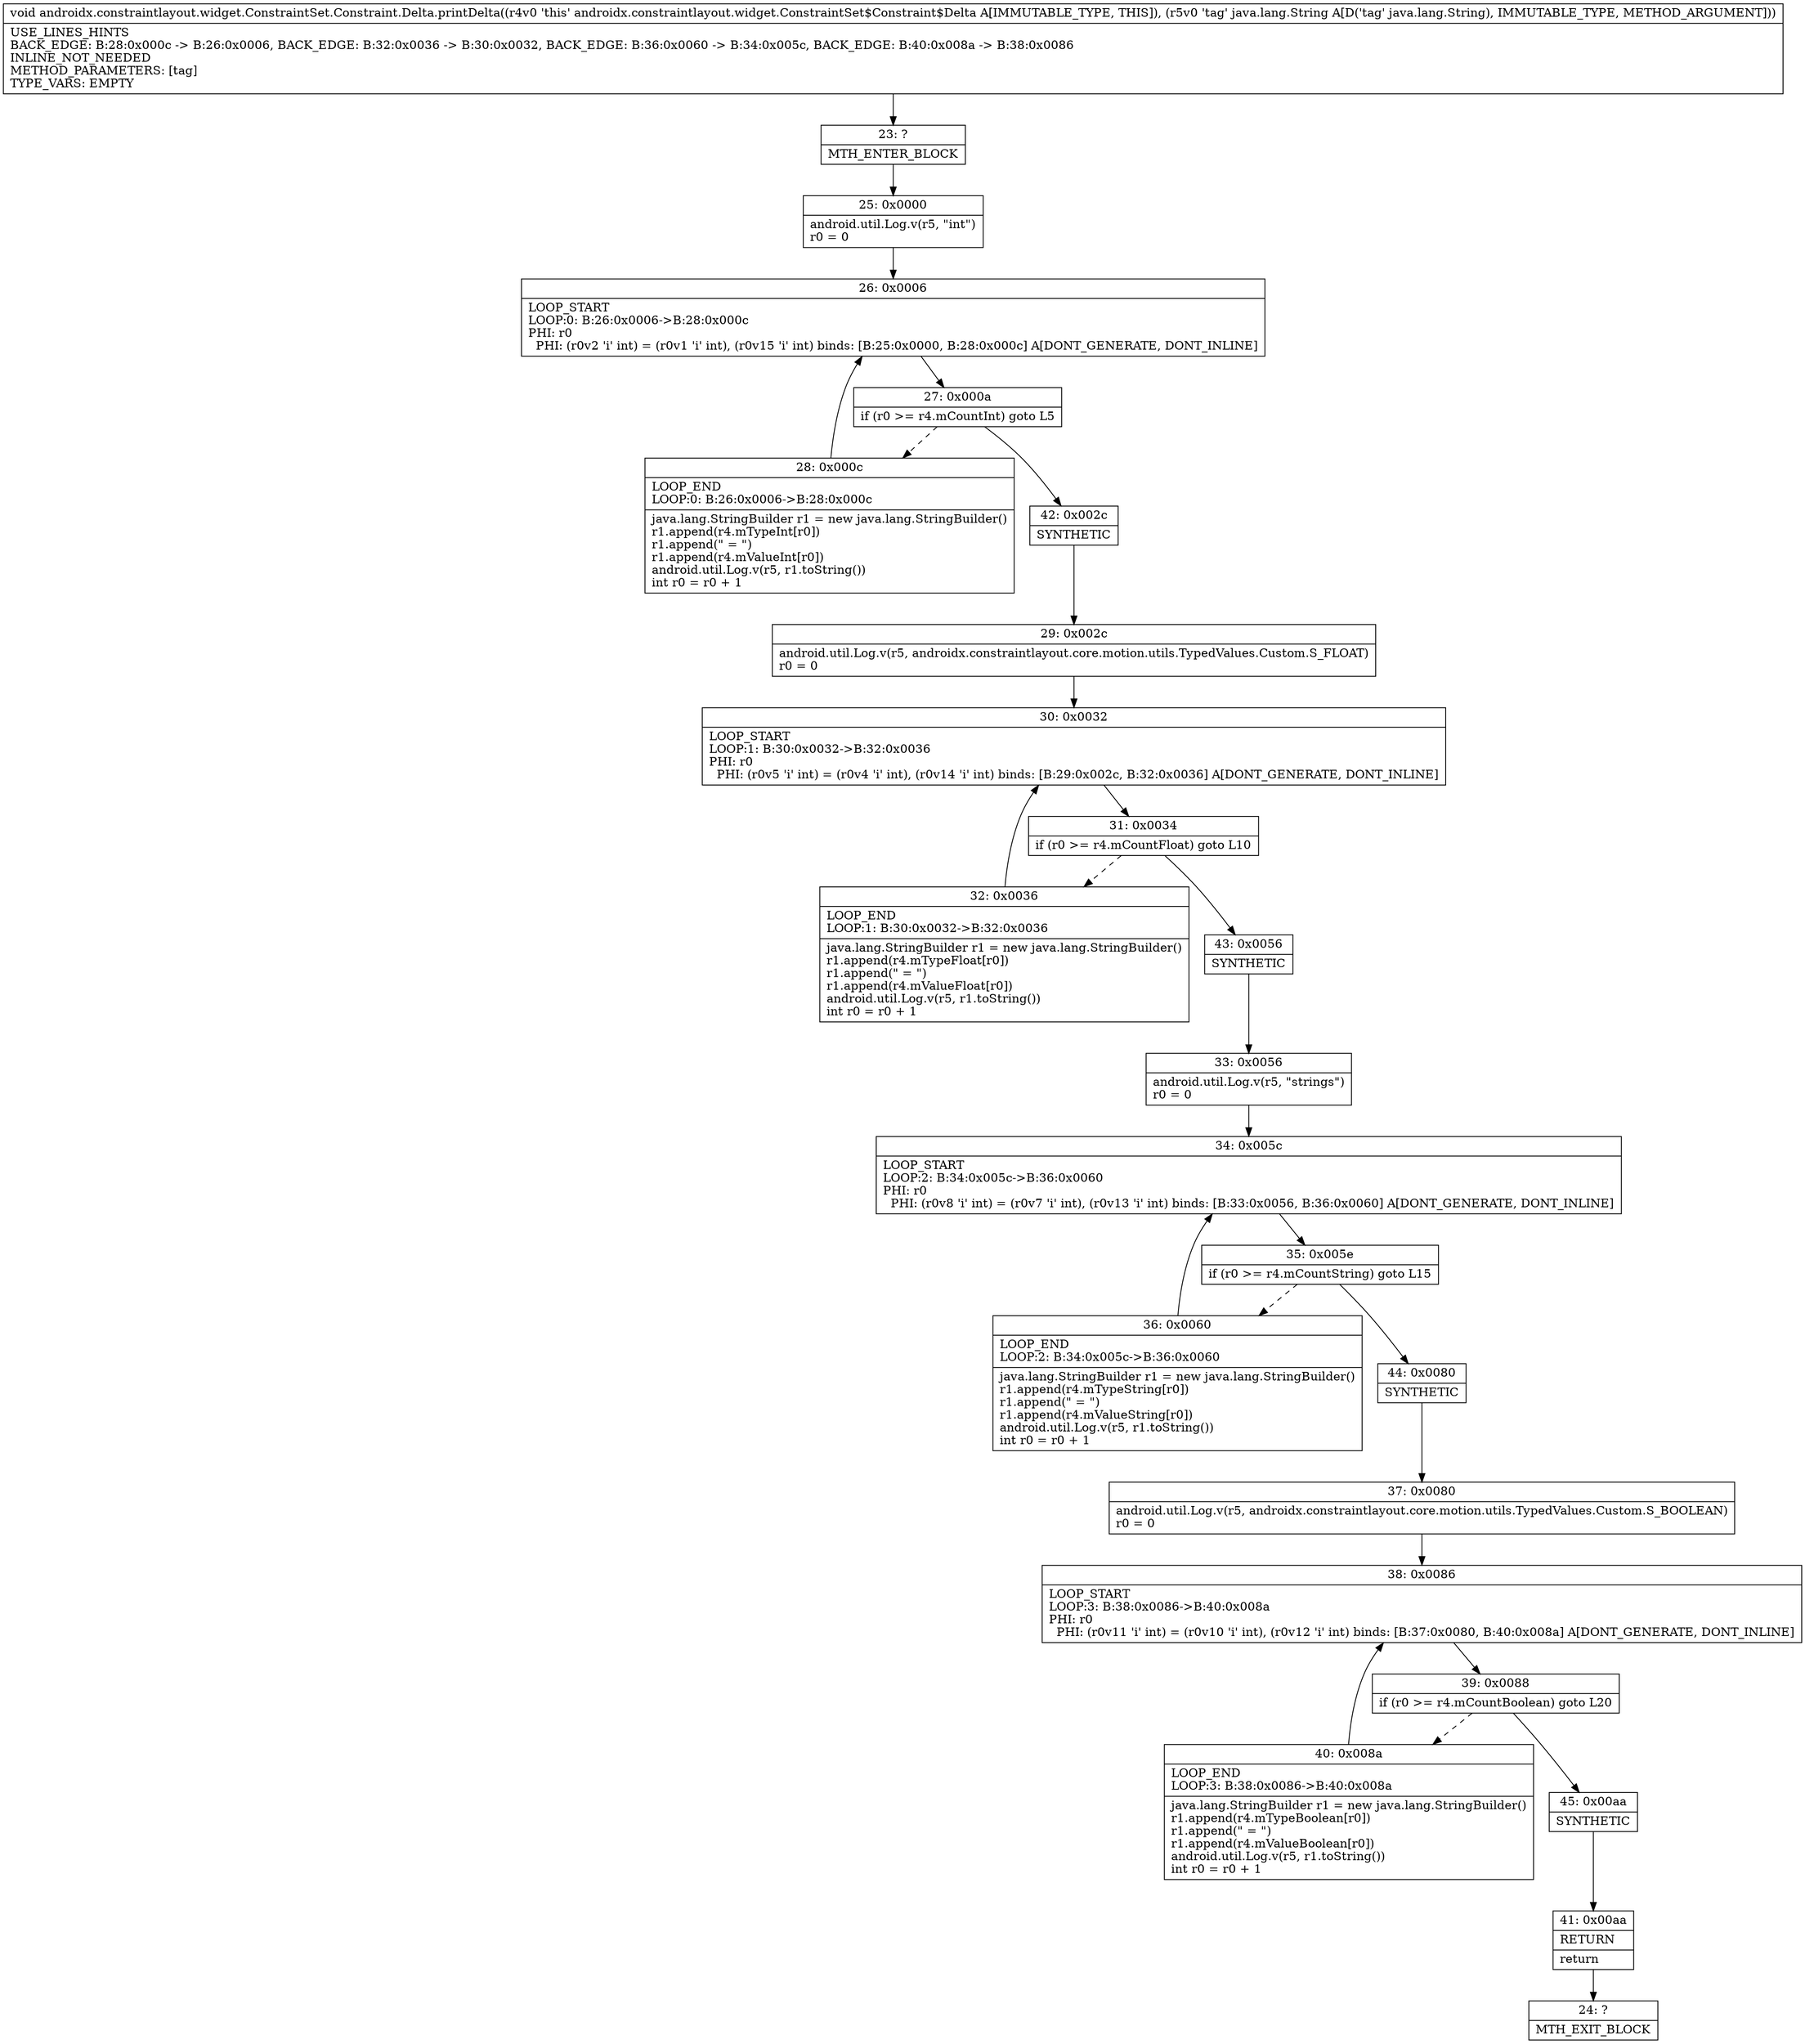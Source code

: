 digraph "CFG forandroidx.constraintlayout.widget.ConstraintSet.Constraint.Delta.printDelta(Ljava\/lang\/String;)V" {
Node_23 [shape=record,label="{23\:\ ?|MTH_ENTER_BLOCK\l}"];
Node_25 [shape=record,label="{25\:\ 0x0000|android.util.Log.v(r5, \"int\")\lr0 = 0\l}"];
Node_26 [shape=record,label="{26\:\ 0x0006|LOOP_START\lLOOP:0: B:26:0x0006\-\>B:28:0x000c\lPHI: r0 \l  PHI: (r0v2 'i' int) = (r0v1 'i' int), (r0v15 'i' int) binds: [B:25:0x0000, B:28:0x000c] A[DONT_GENERATE, DONT_INLINE]\l}"];
Node_27 [shape=record,label="{27\:\ 0x000a|if (r0 \>= r4.mCountInt) goto L5\l}"];
Node_28 [shape=record,label="{28\:\ 0x000c|LOOP_END\lLOOP:0: B:26:0x0006\-\>B:28:0x000c\l|java.lang.StringBuilder r1 = new java.lang.StringBuilder()\lr1.append(r4.mTypeInt[r0])\lr1.append(\" = \")\lr1.append(r4.mValueInt[r0])\landroid.util.Log.v(r5, r1.toString())\lint r0 = r0 + 1\l}"];
Node_42 [shape=record,label="{42\:\ 0x002c|SYNTHETIC\l}"];
Node_29 [shape=record,label="{29\:\ 0x002c|android.util.Log.v(r5, androidx.constraintlayout.core.motion.utils.TypedValues.Custom.S_FLOAT)\lr0 = 0\l}"];
Node_30 [shape=record,label="{30\:\ 0x0032|LOOP_START\lLOOP:1: B:30:0x0032\-\>B:32:0x0036\lPHI: r0 \l  PHI: (r0v5 'i' int) = (r0v4 'i' int), (r0v14 'i' int) binds: [B:29:0x002c, B:32:0x0036] A[DONT_GENERATE, DONT_INLINE]\l}"];
Node_31 [shape=record,label="{31\:\ 0x0034|if (r0 \>= r4.mCountFloat) goto L10\l}"];
Node_32 [shape=record,label="{32\:\ 0x0036|LOOP_END\lLOOP:1: B:30:0x0032\-\>B:32:0x0036\l|java.lang.StringBuilder r1 = new java.lang.StringBuilder()\lr1.append(r4.mTypeFloat[r0])\lr1.append(\" = \")\lr1.append(r4.mValueFloat[r0])\landroid.util.Log.v(r5, r1.toString())\lint r0 = r0 + 1\l}"];
Node_43 [shape=record,label="{43\:\ 0x0056|SYNTHETIC\l}"];
Node_33 [shape=record,label="{33\:\ 0x0056|android.util.Log.v(r5, \"strings\")\lr0 = 0\l}"];
Node_34 [shape=record,label="{34\:\ 0x005c|LOOP_START\lLOOP:2: B:34:0x005c\-\>B:36:0x0060\lPHI: r0 \l  PHI: (r0v8 'i' int) = (r0v7 'i' int), (r0v13 'i' int) binds: [B:33:0x0056, B:36:0x0060] A[DONT_GENERATE, DONT_INLINE]\l}"];
Node_35 [shape=record,label="{35\:\ 0x005e|if (r0 \>= r4.mCountString) goto L15\l}"];
Node_36 [shape=record,label="{36\:\ 0x0060|LOOP_END\lLOOP:2: B:34:0x005c\-\>B:36:0x0060\l|java.lang.StringBuilder r1 = new java.lang.StringBuilder()\lr1.append(r4.mTypeString[r0])\lr1.append(\" = \")\lr1.append(r4.mValueString[r0])\landroid.util.Log.v(r5, r1.toString())\lint r0 = r0 + 1\l}"];
Node_44 [shape=record,label="{44\:\ 0x0080|SYNTHETIC\l}"];
Node_37 [shape=record,label="{37\:\ 0x0080|android.util.Log.v(r5, androidx.constraintlayout.core.motion.utils.TypedValues.Custom.S_BOOLEAN)\lr0 = 0\l}"];
Node_38 [shape=record,label="{38\:\ 0x0086|LOOP_START\lLOOP:3: B:38:0x0086\-\>B:40:0x008a\lPHI: r0 \l  PHI: (r0v11 'i' int) = (r0v10 'i' int), (r0v12 'i' int) binds: [B:37:0x0080, B:40:0x008a] A[DONT_GENERATE, DONT_INLINE]\l}"];
Node_39 [shape=record,label="{39\:\ 0x0088|if (r0 \>= r4.mCountBoolean) goto L20\l}"];
Node_40 [shape=record,label="{40\:\ 0x008a|LOOP_END\lLOOP:3: B:38:0x0086\-\>B:40:0x008a\l|java.lang.StringBuilder r1 = new java.lang.StringBuilder()\lr1.append(r4.mTypeBoolean[r0])\lr1.append(\" = \")\lr1.append(r4.mValueBoolean[r0])\landroid.util.Log.v(r5, r1.toString())\lint r0 = r0 + 1\l}"];
Node_45 [shape=record,label="{45\:\ 0x00aa|SYNTHETIC\l}"];
Node_41 [shape=record,label="{41\:\ 0x00aa|RETURN\l|return\l}"];
Node_24 [shape=record,label="{24\:\ ?|MTH_EXIT_BLOCK\l}"];
MethodNode[shape=record,label="{void androidx.constraintlayout.widget.ConstraintSet.Constraint.Delta.printDelta((r4v0 'this' androidx.constraintlayout.widget.ConstraintSet$Constraint$Delta A[IMMUTABLE_TYPE, THIS]), (r5v0 'tag' java.lang.String A[D('tag' java.lang.String), IMMUTABLE_TYPE, METHOD_ARGUMENT]))  | USE_LINES_HINTS\lBACK_EDGE: B:28:0x000c \-\> B:26:0x0006, BACK_EDGE: B:32:0x0036 \-\> B:30:0x0032, BACK_EDGE: B:36:0x0060 \-\> B:34:0x005c, BACK_EDGE: B:40:0x008a \-\> B:38:0x0086\lINLINE_NOT_NEEDED\lMETHOD_PARAMETERS: [tag]\lTYPE_VARS: EMPTY\l}"];
MethodNode -> Node_23;Node_23 -> Node_25;
Node_25 -> Node_26;
Node_26 -> Node_27;
Node_27 -> Node_28[style=dashed];
Node_27 -> Node_42;
Node_28 -> Node_26;
Node_42 -> Node_29;
Node_29 -> Node_30;
Node_30 -> Node_31;
Node_31 -> Node_32[style=dashed];
Node_31 -> Node_43;
Node_32 -> Node_30;
Node_43 -> Node_33;
Node_33 -> Node_34;
Node_34 -> Node_35;
Node_35 -> Node_36[style=dashed];
Node_35 -> Node_44;
Node_36 -> Node_34;
Node_44 -> Node_37;
Node_37 -> Node_38;
Node_38 -> Node_39;
Node_39 -> Node_40[style=dashed];
Node_39 -> Node_45;
Node_40 -> Node_38;
Node_45 -> Node_41;
Node_41 -> Node_24;
}

